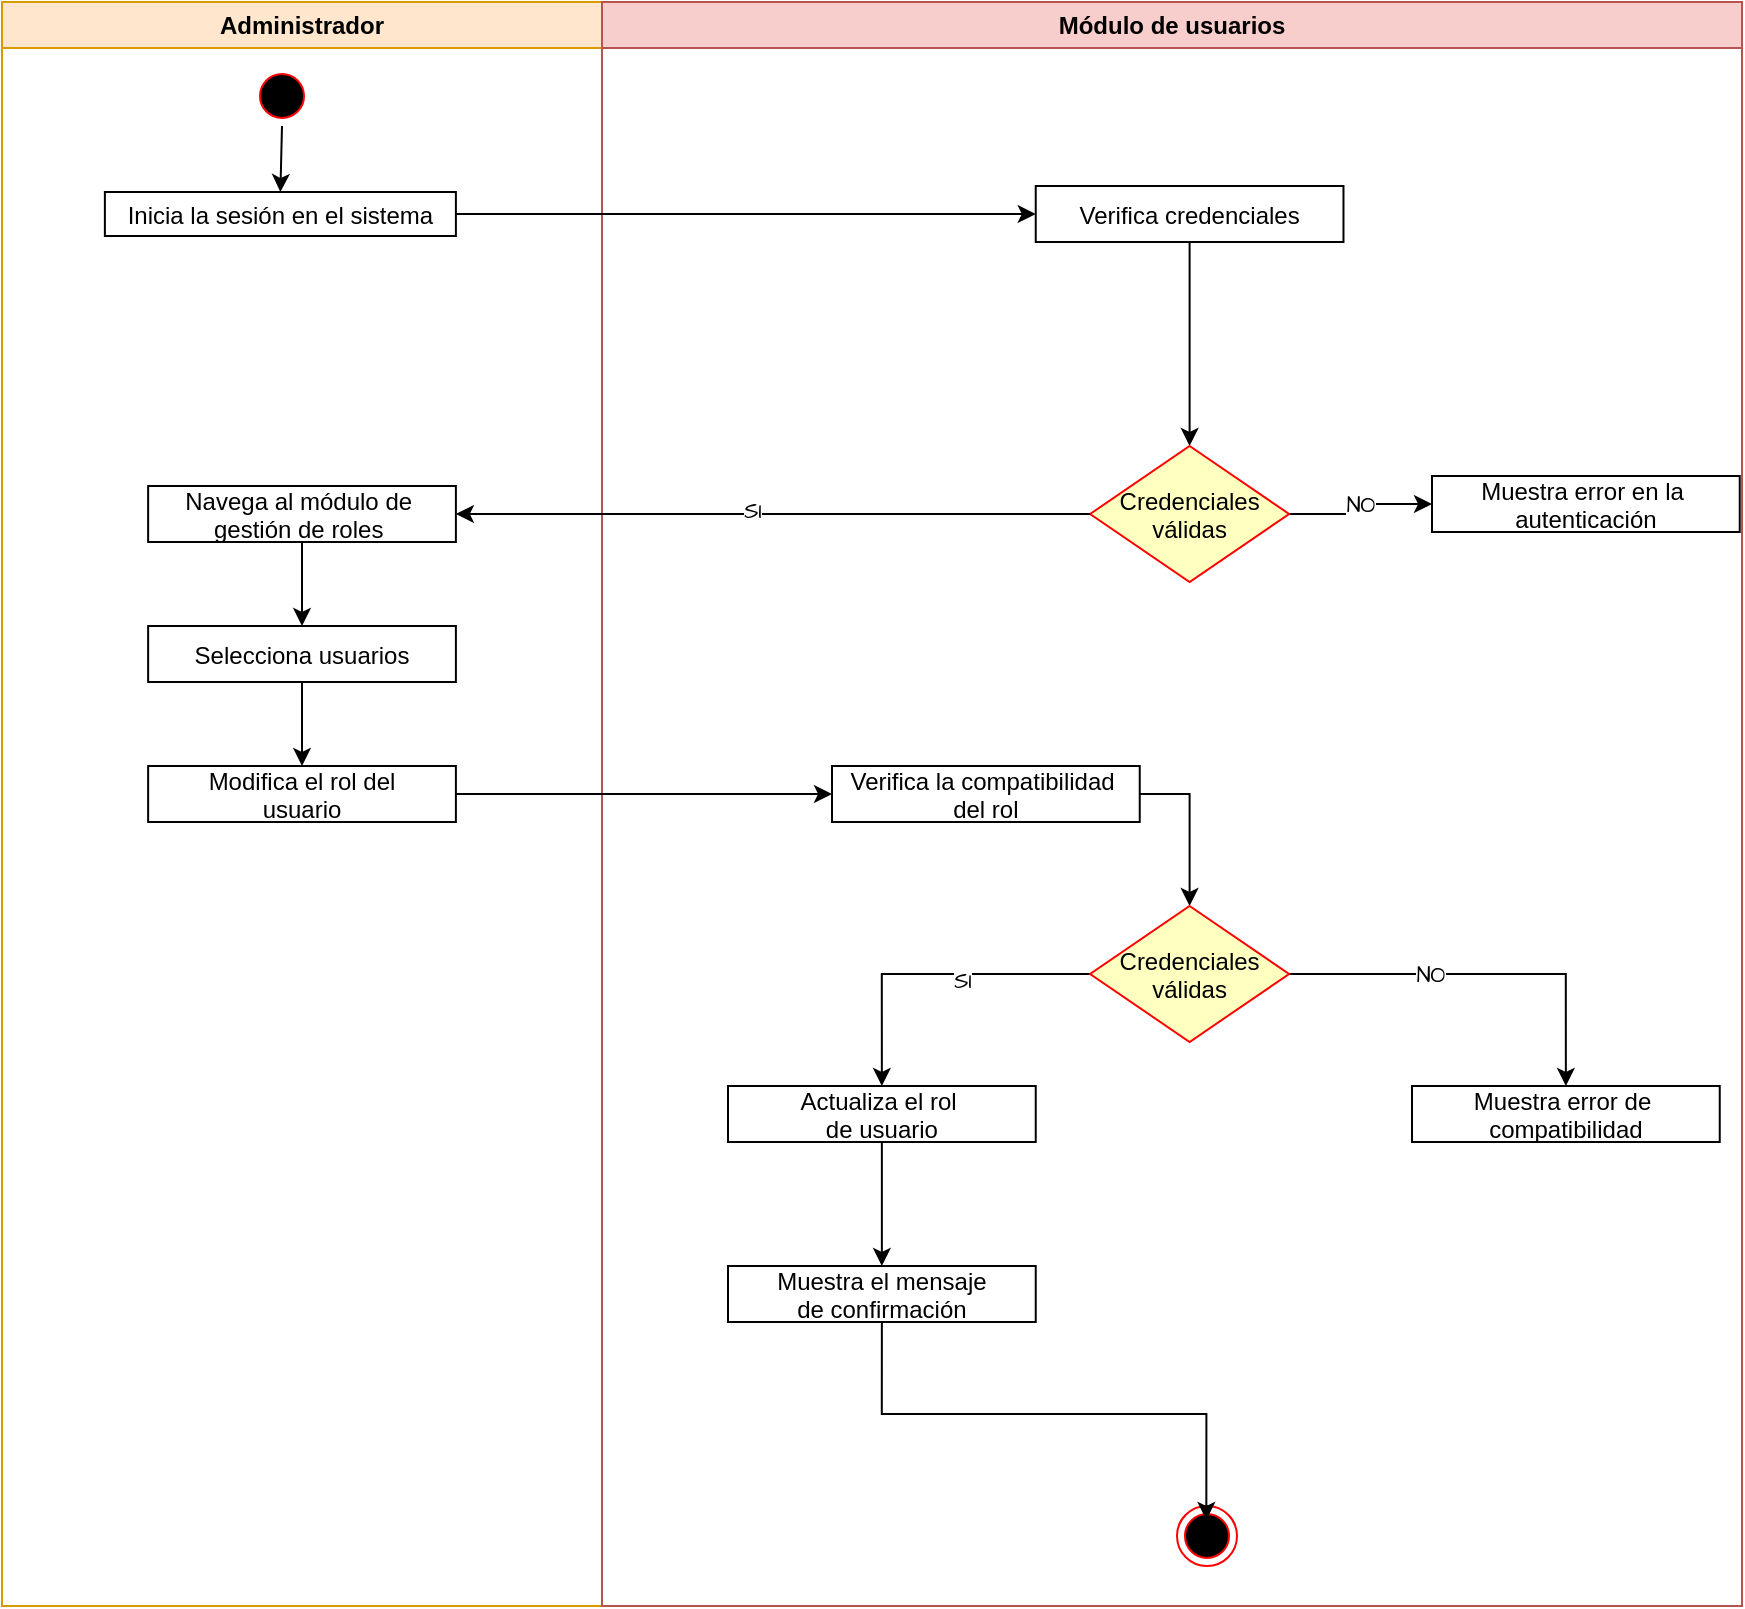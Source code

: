 <mxfile version="24.5.2" type="device">
  <diagram name="Page-1" id="e7e014a7-5840-1c2e-5031-d8a46d1fe8dd">
    <mxGraphModel dx="1600" dy="836" grid="1" gridSize="10" guides="1" tooltips="1" connect="1" arrows="1" fold="1" page="1" pageScale="1" pageWidth="1169" pageHeight="826" background="none" math="0" shadow="0">
      <root>
        <mxCell id="0" />
        <mxCell id="1" parent="0" />
        <mxCell id="5YHIYgK-tF7wcLc3HEWD-41" value="Administrador" style="swimlane;whiteSpace=wrap;fillColor=#ffe6cc;strokeColor=#d79b00;" vertex="1" parent="1">
          <mxGeometry x="150" y="12" width="300" height="802" as="geometry" />
        </mxCell>
        <mxCell id="5YHIYgK-tF7wcLc3HEWD-78" style="edgeStyle=orthogonalEdgeStyle;rounded=0;hachureGap=4;orthogonalLoop=1;jettySize=auto;html=1;exitX=0.5;exitY=1;exitDx=0;exitDy=0;entryX=0.5;entryY=0;entryDx=0;entryDy=0;fontFamily=Architects Daughter;fontSource=https%3A%2F%2Ffonts.googleapis.com%2Fcss%3Ffamily%3DArchitects%2BDaughter;" edge="1" parent="5YHIYgK-tF7wcLc3HEWD-41" source="5YHIYgK-tF7wcLc3HEWD-42" target="5YHIYgK-tF7wcLc3HEWD-43">
          <mxGeometry relative="1" as="geometry" />
        </mxCell>
        <mxCell id="5YHIYgK-tF7wcLc3HEWD-42" value="" style="ellipse;shape=startState;fillColor=#000000;strokeColor=#ff0000;" vertex="1" parent="5YHIYgK-tF7wcLc3HEWD-41">
          <mxGeometry x="125" y="32" width="30" height="30" as="geometry" />
        </mxCell>
        <mxCell id="5YHIYgK-tF7wcLc3HEWD-43" value="Inicia la sesión en el sistema" style="" vertex="1" parent="5YHIYgK-tF7wcLc3HEWD-41">
          <mxGeometry x="51.44" y="95" width="175.5" height="22" as="geometry" />
        </mxCell>
        <mxCell id="5YHIYgK-tF7wcLc3HEWD-74" style="edgeStyle=orthogonalEdgeStyle;rounded=0;hachureGap=4;orthogonalLoop=1;jettySize=auto;html=1;exitX=0.5;exitY=1;exitDx=0;exitDy=0;entryX=0.5;entryY=0;entryDx=0;entryDy=0;fontFamily=Architects Daughter;fontSource=https%3A%2F%2Ffonts.googleapis.com%2Fcss%3Ffamily%3DArchitects%2BDaughter;" edge="1" parent="5YHIYgK-tF7wcLc3HEWD-41" source="5YHIYgK-tF7wcLc3HEWD-44" target="5YHIYgK-tF7wcLc3HEWD-53">
          <mxGeometry relative="1" as="geometry" />
        </mxCell>
        <mxCell id="5YHIYgK-tF7wcLc3HEWD-44" value="Navega al módulo de &#xa;gestión de roles " style="" vertex="1" parent="5YHIYgK-tF7wcLc3HEWD-41">
          <mxGeometry x="73.07" y="242" width="153.87" height="28" as="geometry" />
        </mxCell>
        <mxCell id="5YHIYgK-tF7wcLc3HEWD-75" style="edgeStyle=orthogonalEdgeStyle;rounded=0;hachureGap=4;orthogonalLoop=1;jettySize=auto;html=1;exitX=0.5;exitY=1;exitDx=0;exitDy=0;entryX=0.5;entryY=0;entryDx=0;entryDy=0;fontFamily=Architects Daughter;fontSource=https%3A%2F%2Ffonts.googleapis.com%2Fcss%3Ffamily%3DArchitects%2BDaughter;" edge="1" parent="5YHIYgK-tF7wcLc3HEWD-41" source="5YHIYgK-tF7wcLc3HEWD-53" target="5YHIYgK-tF7wcLc3HEWD-54">
          <mxGeometry relative="1" as="geometry" />
        </mxCell>
        <mxCell id="5YHIYgK-tF7wcLc3HEWD-53" value="Selecciona usuarios" style="" vertex="1" parent="5YHIYgK-tF7wcLc3HEWD-41">
          <mxGeometry x="73.07" y="312" width="153.87" height="28" as="geometry" />
        </mxCell>
        <mxCell id="5YHIYgK-tF7wcLc3HEWD-54" value="Modifica el rol del&#xa;usuario" style="" vertex="1" parent="5YHIYgK-tF7wcLc3HEWD-41">
          <mxGeometry x="73.07" y="382" width="153.87" height="28" as="geometry" />
        </mxCell>
        <mxCell id="5YHIYgK-tF7wcLc3HEWD-45" value="Módulo de usuarios" style="swimlane;whiteSpace=wrap;fillColor=#f8cecc;strokeColor=#b85450;" vertex="1" parent="1">
          <mxGeometry x="450" y="12" width="570" height="802" as="geometry" />
        </mxCell>
        <mxCell id="5YHIYgK-tF7wcLc3HEWD-76" style="edgeStyle=orthogonalEdgeStyle;rounded=0;hachureGap=4;orthogonalLoop=1;jettySize=auto;html=1;exitX=0.5;exitY=1;exitDx=0;exitDy=0;entryX=0.5;entryY=0;entryDx=0;entryDy=0;fontFamily=Architects Daughter;fontSource=https%3A%2F%2Ffonts.googleapis.com%2Fcss%3Ffamily%3DArchitects%2BDaughter;" edge="1" parent="5YHIYgK-tF7wcLc3HEWD-45" source="5YHIYgK-tF7wcLc3HEWD-46" target="5YHIYgK-tF7wcLc3HEWD-47">
          <mxGeometry relative="1" as="geometry" />
        </mxCell>
        <mxCell id="5YHIYgK-tF7wcLc3HEWD-46" value="Verifica credenciales" style="" vertex="1" parent="5YHIYgK-tF7wcLc3HEWD-45">
          <mxGeometry x="216.87" y="92" width="153.87" height="28" as="geometry" />
        </mxCell>
        <mxCell id="5YHIYgK-tF7wcLc3HEWD-58" style="edgeStyle=orthogonalEdgeStyle;rounded=0;hachureGap=4;orthogonalLoop=1;jettySize=auto;html=1;exitX=1;exitY=0.5;exitDx=0;exitDy=0;entryX=0;entryY=0.5;entryDx=0;entryDy=0;fontFamily=Architects Daughter;fontSource=https%3A%2F%2Ffonts.googleapis.com%2Fcss%3Ffamily%3DArchitects%2BDaughter;" edge="1" parent="5YHIYgK-tF7wcLc3HEWD-45" source="5YHIYgK-tF7wcLc3HEWD-47" target="5YHIYgK-tF7wcLc3HEWD-49">
          <mxGeometry relative="1" as="geometry" />
        </mxCell>
        <mxCell id="5YHIYgK-tF7wcLc3HEWD-59" value="NO" style="edgeLabel;html=1;align=center;verticalAlign=middle;resizable=0;points=[];sketch=1;hachureGap=4;jiggle=2;curveFitting=1;fontFamily=Architects Daughter;fontSource=https%3A%2F%2Ffonts.googleapis.com%2Fcss%3Ffamily%3DArchitects%2BDaughter;" vertex="1" connectable="0" parent="5YHIYgK-tF7wcLc3HEWD-58">
          <mxGeometry x="0.057" relative="1" as="geometry">
            <mxPoint as="offset" />
          </mxGeometry>
        </mxCell>
        <mxCell id="5YHIYgK-tF7wcLc3HEWD-47" value="Credenciales&#xa;válidas" style="rhombus;fillColor=#ffffc0;strokeColor=#ff0000;" vertex="1" parent="5YHIYgK-tF7wcLc3HEWD-45">
          <mxGeometry x="244.06" y="222" width="99.5" height="68" as="geometry" />
        </mxCell>
        <mxCell id="5YHIYgK-tF7wcLc3HEWD-49" value="Muestra error en la &#xa;autenticación" style="" vertex="1" parent="5YHIYgK-tF7wcLc3HEWD-45">
          <mxGeometry x="415" y="237" width="153.87" height="28" as="geometry" />
        </mxCell>
        <mxCell id="5YHIYgK-tF7wcLc3HEWD-52" value="" style="ellipse;shape=endState;fillColor=#000000;strokeColor=#ff0000" vertex="1" parent="5YHIYgK-tF7wcLc3HEWD-45">
          <mxGeometry x="287.5" y="752" width="30" height="30" as="geometry" />
        </mxCell>
        <mxCell id="5YHIYgK-tF7wcLc3HEWD-63" style="edgeStyle=orthogonalEdgeStyle;rounded=0;hachureGap=4;orthogonalLoop=1;jettySize=auto;html=1;exitX=1;exitY=0.5;exitDx=0;exitDy=0;entryX=0.5;entryY=0;entryDx=0;entryDy=0;fontFamily=Architects Daughter;fontSource=https%3A%2F%2Ffonts.googleapis.com%2Fcss%3Ffamily%3DArchitects%2BDaughter;" edge="1" parent="5YHIYgK-tF7wcLc3HEWD-45" source="5YHIYgK-tF7wcLc3HEWD-55" target="5YHIYgK-tF7wcLc3HEWD-62">
          <mxGeometry relative="1" as="geometry" />
        </mxCell>
        <mxCell id="5YHIYgK-tF7wcLc3HEWD-55" value="Verifica la compatibilidad &#xa;del rol" style="" vertex="1" parent="5YHIYgK-tF7wcLc3HEWD-45">
          <mxGeometry x="115" y="382" width="153.87" height="28" as="geometry" />
        </mxCell>
        <mxCell id="5YHIYgK-tF7wcLc3HEWD-68" style="edgeStyle=orthogonalEdgeStyle;rounded=0;hachureGap=4;orthogonalLoop=1;jettySize=auto;html=1;exitX=0;exitY=0.5;exitDx=0;exitDy=0;entryX=0.5;entryY=0;entryDx=0;entryDy=0;fontFamily=Architects Daughter;fontSource=https%3A%2F%2Ffonts.googleapis.com%2Fcss%3Ffamily%3DArchitects%2BDaughter;" edge="1" parent="5YHIYgK-tF7wcLc3HEWD-45" source="5YHIYgK-tF7wcLc3HEWD-62" target="5YHIYgK-tF7wcLc3HEWD-64">
          <mxGeometry relative="1" as="geometry" />
        </mxCell>
        <mxCell id="5YHIYgK-tF7wcLc3HEWD-69" value="SI" style="edgeLabel;html=1;align=center;verticalAlign=middle;resizable=0;points=[];sketch=1;hachureGap=4;jiggle=2;curveFitting=1;fontFamily=Architects Daughter;fontSource=https%3A%2F%2Ffonts.googleapis.com%2Fcss%3Ffamily%3DArchitects%2BDaughter;" vertex="1" connectable="0" parent="5YHIYgK-tF7wcLc3HEWD-68">
          <mxGeometry x="-0.195" y="3" relative="1" as="geometry">
            <mxPoint as="offset" />
          </mxGeometry>
        </mxCell>
        <mxCell id="5YHIYgK-tF7wcLc3HEWD-70" style="edgeStyle=orthogonalEdgeStyle;rounded=0;hachureGap=4;orthogonalLoop=1;jettySize=auto;html=1;exitX=1;exitY=0.5;exitDx=0;exitDy=0;entryX=0.5;entryY=0;entryDx=0;entryDy=0;fontFamily=Architects Daughter;fontSource=https%3A%2F%2Ffonts.googleapis.com%2Fcss%3Ffamily%3DArchitects%2BDaughter;" edge="1" parent="5YHIYgK-tF7wcLc3HEWD-45" source="5YHIYgK-tF7wcLc3HEWD-62" target="5YHIYgK-tF7wcLc3HEWD-65">
          <mxGeometry relative="1" as="geometry" />
        </mxCell>
        <mxCell id="5YHIYgK-tF7wcLc3HEWD-71" value="NO" style="edgeLabel;html=1;align=center;verticalAlign=middle;resizable=0;points=[];sketch=1;hachureGap=4;jiggle=2;curveFitting=1;fontFamily=Architects Daughter;fontSource=https%3A%2F%2Ffonts.googleapis.com%2Fcss%3Ffamily%3DArchitects%2BDaughter;" vertex="1" connectable="0" parent="5YHIYgK-tF7wcLc3HEWD-70">
          <mxGeometry x="-0.28" relative="1" as="geometry">
            <mxPoint as="offset" />
          </mxGeometry>
        </mxCell>
        <mxCell id="5YHIYgK-tF7wcLc3HEWD-62" value="Credenciales&#xa;válidas" style="rhombus;fillColor=#ffffc0;strokeColor=#ff0000;" vertex="1" parent="5YHIYgK-tF7wcLc3HEWD-45">
          <mxGeometry x="244.05" y="452" width="99.5" height="68" as="geometry" />
        </mxCell>
        <mxCell id="5YHIYgK-tF7wcLc3HEWD-72" style="edgeStyle=orthogonalEdgeStyle;rounded=0;hachureGap=4;orthogonalLoop=1;jettySize=auto;html=1;exitX=0.5;exitY=1;exitDx=0;exitDy=0;entryX=0.5;entryY=0;entryDx=0;entryDy=0;fontFamily=Architects Daughter;fontSource=https%3A%2F%2Ffonts.googleapis.com%2Fcss%3Ffamily%3DArchitects%2BDaughter;" edge="1" parent="5YHIYgK-tF7wcLc3HEWD-45" source="5YHIYgK-tF7wcLc3HEWD-64" target="5YHIYgK-tF7wcLc3HEWD-66">
          <mxGeometry relative="1" as="geometry" />
        </mxCell>
        <mxCell id="5YHIYgK-tF7wcLc3HEWD-64" value="Actualiza el rol &#xa;de usuario" style="" vertex="1" parent="5YHIYgK-tF7wcLc3HEWD-45">
          <mxGeometry x="63" y="542" width="153.87" height="28" as="geometry" />
        </mxCell>
        <mxCell id="5YHIYgK-tF7wcLc3HEWD-65" value="Muestra error de &#xa;compatibilidad" style="" vertex="1" parent="5YHIYgK-tF7wcLc3HEWD-45">
          <mxGeometry x="405" y="542" width="153.87" height="28" as="geometry" />
        </mxCell>
        <mxCell id="5YHIYgK-tF7wcLc3HEWD-66" value="Muestra el mensaje&#xa;de confirmación" style="" vertex="1" parent="5YHIYgK-tF7wcLc3HEWD-45">
          <mxGeometry x="63" y="632" width="153.87" height="28" as="geometry" />
        </mxCell>
        <mxCell id="5YHIYgK-tF7wcLc3HEWD-67" style="edgeStyle=orthogonalEdgeStyle;rounded=0;hachureGap=4;orthogonalLoop=1;jettySize=auto;html=1;exitX=0.5;exitY=1;exitDx=0;exitDy=0;entryX=0.489;entryY=0.232;entryDx=0;entryDy=0;entryPerimeter=0;fontFamily=Architects Daughter;fontSource=https%3A%2F%2Ffonts.googleapis.com%2Fcss%3Ffamily%3DArchitects%2BDaughter;" edge="1" parent="5YHIYgK-tF7wcLc3HEWD-45" source="5YHIYgK-tF7wcLc3HEWD-66" target="5YHIYgK-tF7wcLc3HEWD-52">
          <mxGeometry relative="1" as="geometry" />
        </mxCell>
        <mxCell id="5YHIYgK-tF7wcLc3HEWD-56" style="edgeStyle=orthogonalEdgeStyle;rounded=0;hachureGap=4;orthogonalLoop=1;jettySize=auto;html=1;exitX=1;exitY=0.5;exitDx=0;exitDy=0;entryX=0;entryY=0.5;entryDx=0;entryDy=0;fontFamily=Architects Daughter;fontSource=https%3A%2F%2Ffonts.googleapis.com%2Fcss%3Ffamily%3DArchitects%2BDaughter;" edge="1" parent="1" source="5YHIYgK-tF7wcLc3HEWD-54" target="5YHIYgK-tF7wcLc3HEWD-55">
          <mxGeometry relative="1" as="geometry" />
        </mxCell>
        <mxCell id="5YHIYgK-tF7wcLc3HEWD-60" style="edgeStyle=orthogonalEdgeStyle;rounded=0;hachureGap=4;orthogonalLoop=1;jettySize=auto;html=1;exitX=0;exitY=0.5;exitDx=0;exitDy=0;entryX=1;entryY=0.5;entryDx=0;entryDy=0;fontFamily=Architects Daughter;fontSource=https%3A%2F%2Ffonts.googleapis.com%2Fcss%3Ffamily%3DArchitects%2BDaughter;" edge="1" parent="1" source="5YHIYgK-tF7wcLc3HEWD-47" target="5YHIYgK-tF7wcLc3HEWD-44">
          <mxGeometry relative="1" as="geometry" />
        </mxCell>
        <mxCell id="5YHIYgK-tF7wcLc3HEWD-61" value="SI" style="edgeLabel;html=1;align=center;verticalAlign=middle;resizable=0;points=[];sketch=1;hachureGap=4;jiggle=2;curveFitting=1;fontFamily=Architects Daughter;fontSource=https%3A%2F%2Ffonts.googleapis.com%2Fcss%3Ffamily%3DArchitects%2BDaughter;" vertex="1" connectable="0" parent="5YHIYgK-tF7wcLc3HEWD-60">
          <mxGeometry x="0.068" y="-2" relative="1" as="geometry">
            <mxPoint as="offset" />
          </mxGeometry>
        </mxCell>
        <mxCell id="5YHIYgK-tF7wcLc3HEWD-77" style="edgeStyle=orthogonalEdgeStyle;rounded=0;hachureGap=4;orthogonalLoop=1;jettySize=auto;html=1;exitX=1;exitY=0.5;exitDx=0;exitDy=0;entryX=0;entryY=0.5;entryDx=0;entryDy=0;fontFamily=Architects Daughter;fontSource=https%3A%2F%2Ffonts.googleapis.com%2Fcss%3Ffamily%3DArchitects%2BDaughter;" edge="1" parent="1" source="5YHIYgK-tF7wcLc3HEWD-43" target="5YHIYgK-tF7wcLc3HEWD-46">
          <mxGeometry relative="1" as="geometry" />
        </mxCell>
      </root>
    </mxGraphModel>
  </diagram>
</mxfile>
